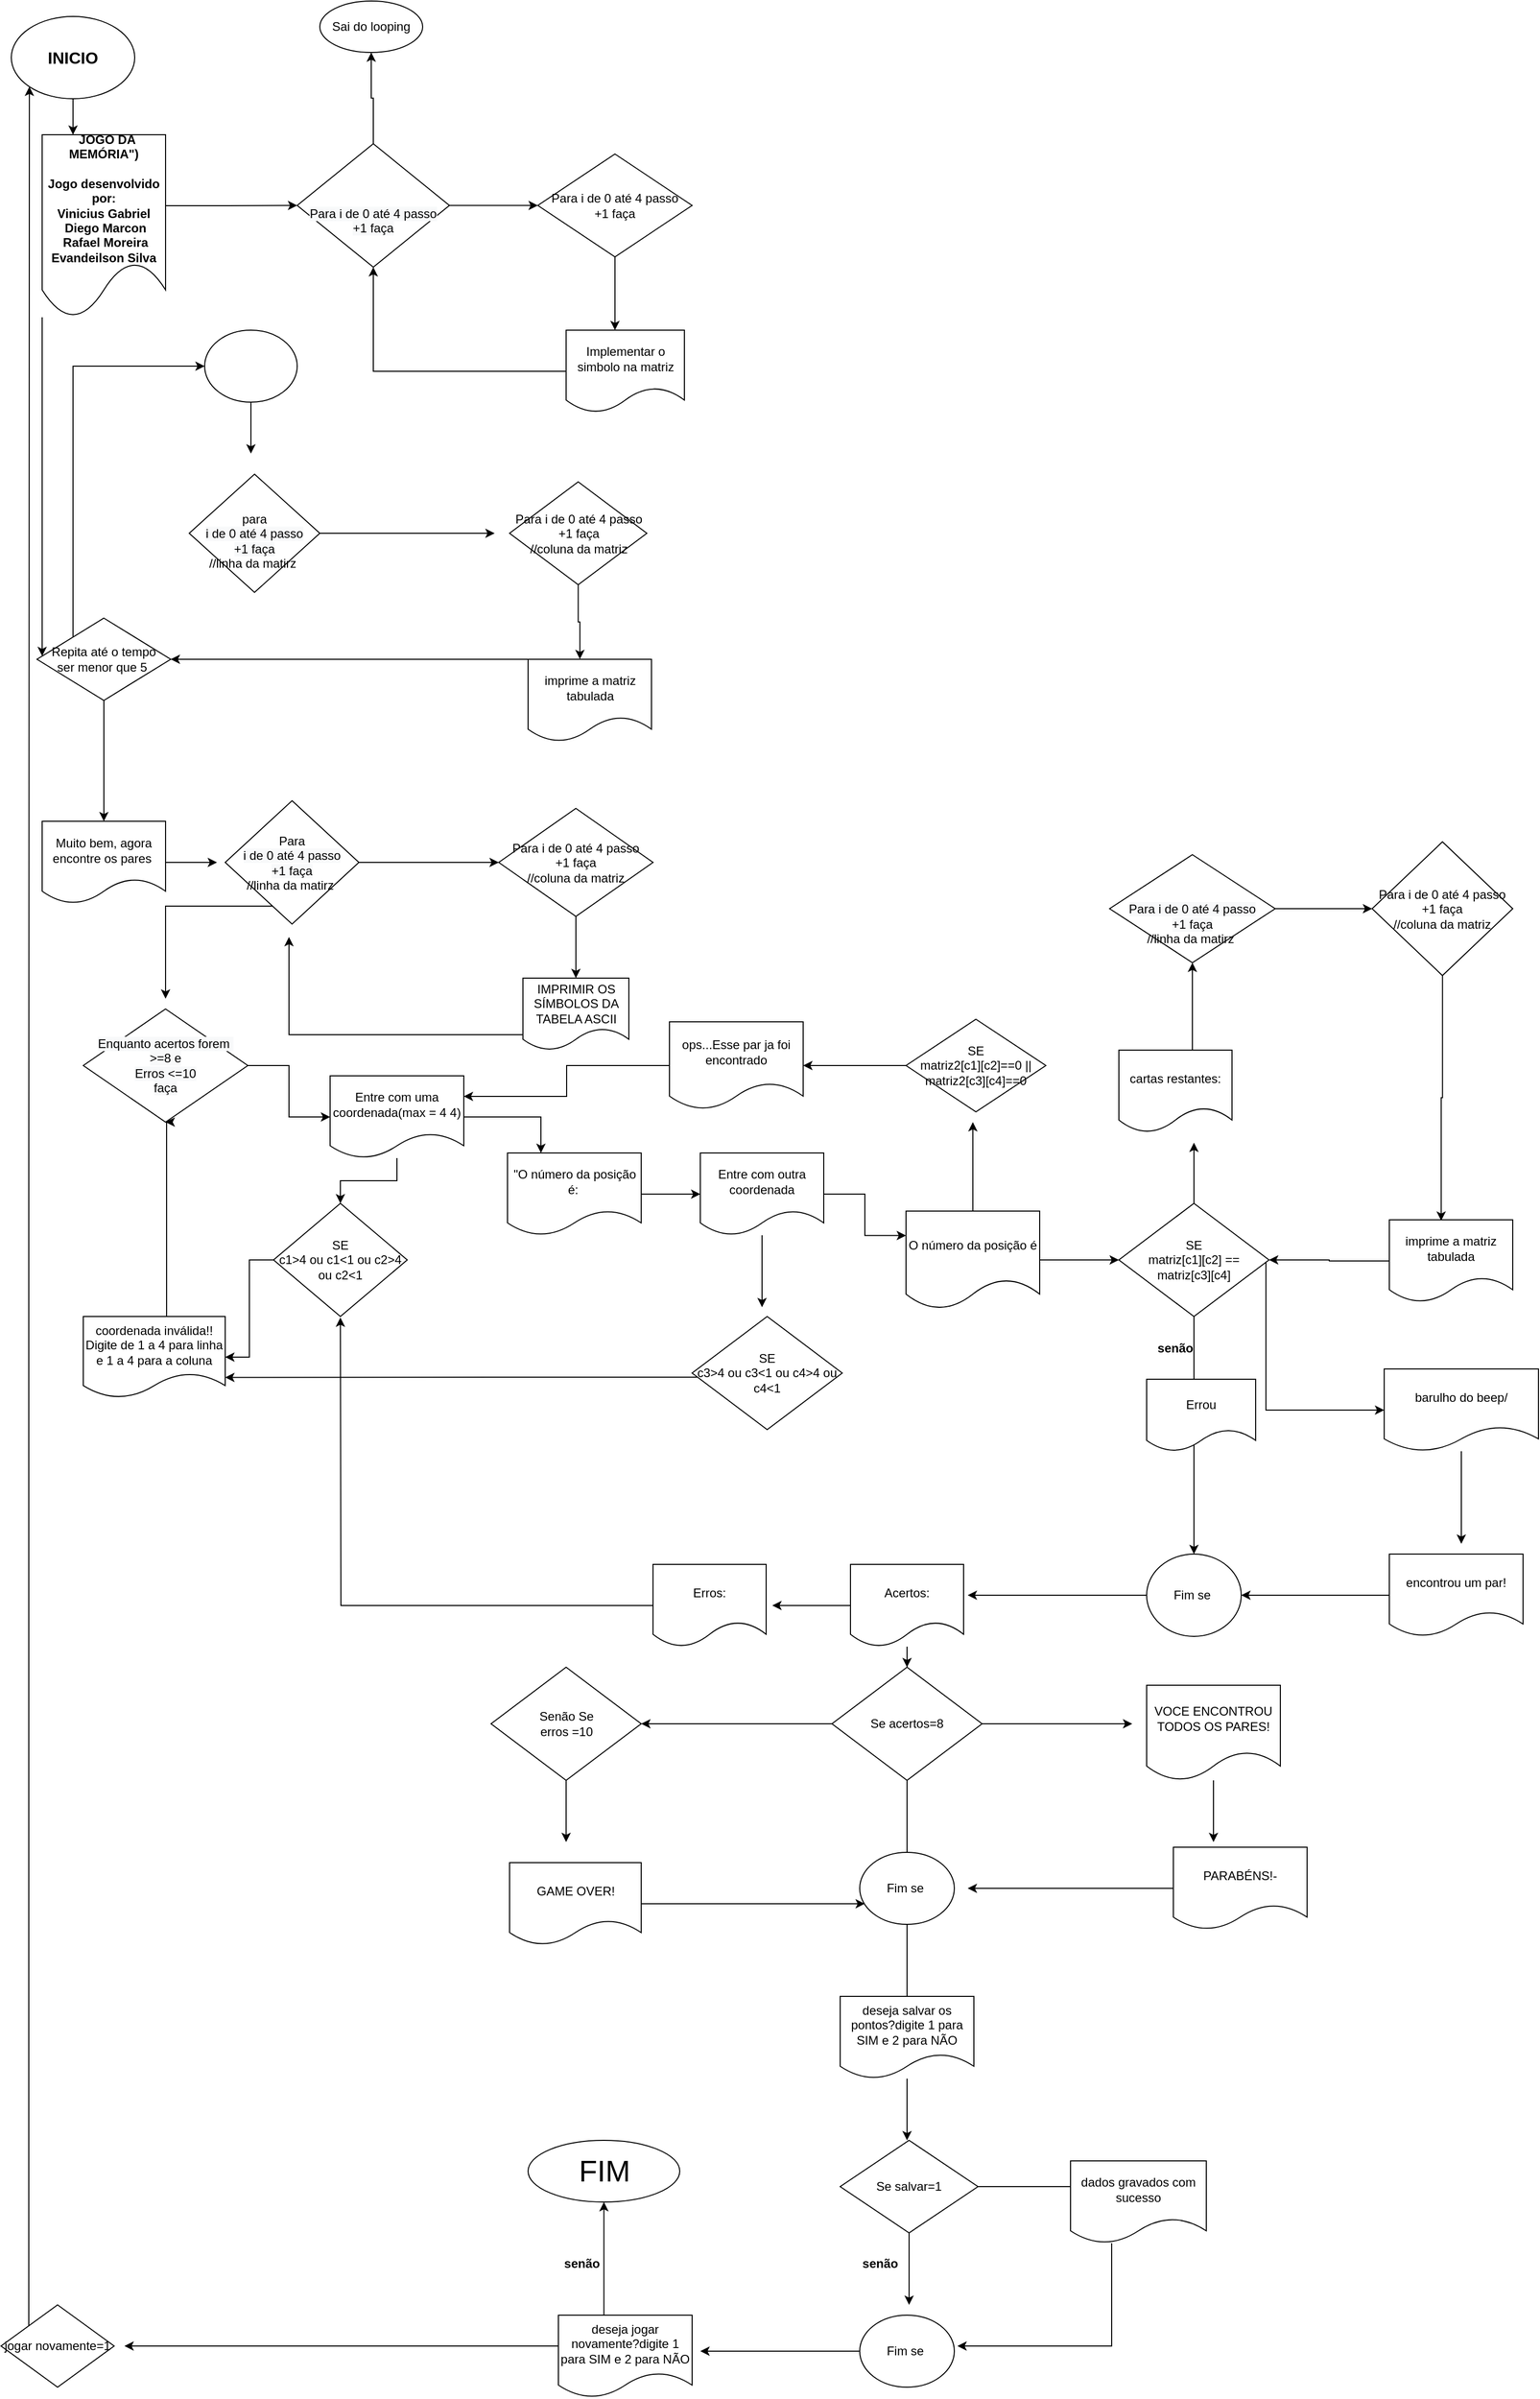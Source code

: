 <mxfile version="14.9.6" type="device"><diagram name="Page-1" id="efa7a0a1-bf9b-a30e-e6df-94a7791c09e9"><mxGraphModel dx="2480" dy="1286" grid="1" gridSize="10" guides="1" tooltips="1" connect="1" arrows="1" fold="1" page="1" pageScale="1" pageWidth="826" pageHeight="1169" background="none" math="0" shadow="0"><root><mxCell id="0"/><mxCell id="1" parent="0"/><mxCell id="nw4Tk_RdQk50ZUdeElGl-116" style="edgeStyle=orthogonalEdgeStyle;rounded=0;orthogonalLoop=1;jettySize=auto;html=1;" edge="1" parent="1" source="WfoW-Y48aeSJEsr9PDKN-115" target="WfoW-Y48aeSJEsr9PDKN-162"><mxGeometry relative="1" as="geometry"><Array as="points"><mxPoint x="40" y="450"/><mxPoint x="40" y="450"/></Array></mxGeometry></mxCell><mxCell id="nw4Tk_RdQk50ZUdeElGl-119" style="edgeStyle=orthogonalEdgeStyle;rounded=0;orthogonalLoop=1;jettySize=auto;html=1;entryX=0;entryY=0.5;entryDx=0;entryDy=0;" edge="1" parent="1" source="WfoW-Y48aeSJEsr9PDKN-115" target="WfoW-Y48aeSJEsr9PDKN-117"><mxGeometry relative="1" as="geometry"><mxPoint x="210" y="160" as="targetPoint"/><Array as="points"><mxPoint x="220" y="199"/><mxPoint x="220" y="199"/></Array></mxGeometry></mxCell><mxCell id="WfoW-Y48aeSJEsr9PDKN-115" value="&lt;b&gt;&amp;nbsp; JOGO DA MEMÓRIA&quot;)&lt;br&gt;&lt;br&gt;Jogo desenvolvido por:&lt;br&gt;Vinicius Gabriel&lt;br&gt;&amp;nbsp;Diego Marcon&lt;br&gt;&amp;nbsp;Rafael Moreira&lt;br&gt;Evandeilson Silva&lt;/b&gt;" style="shape=document;whiteSpace=wrap;html=1;boundedLbl=1;" parent="1" vertex="1"><mxGeometry x="40" y="130" width="120" height="177.5" as="geometry"/></mxCell><mxCell id="WfoW-Y48aeSJEsr9PDKN-152" style="edgeStyle=orthogonalEdgeStyle;rounded=0;orthogonalLoop=1;jettySize=auto;html=1;entryX=0;entryY=0.5;entryDx=0;entryDy=0;" parent="1" source="WfoW-Y48aeSJEsr9PDKN-117" target="WfoW-Y48aeSJEsr9PDKN-118" edge="1"><mxGeometry relative="1" as="geometry"/></mxCell><mxCell id="nw4Tk_RdQk50ZUdeElGl-109" style="edgeStyle=orthogonalEdgeStyle;rounded=0;orthogonalLoop=1;jettySize=auto;html=1;entryX=0.5;entryY=1;entryDx=0;entryDy=0;" edge="1" parent="1" source="WfoW-Y48aeSJEsr9PDKN-117" target="nw4Tk_RdQk50ZUdeElGl-108"><mxGeometry relative="1" as="geometry"/></mxCell><mxCell id="WfoW-Y48aeSJEsr9PDKN-117" value="&lt;br&gt;&lt;br&gt;&lt;span style=&quot;color: rgb(0 , 0 , 0) ; font-family: &amp;#34;helvetica&amp;#34; ; font-size: 12px ; font-style: normal ; font-weight: 400 ; letter-spacing: normal ; text-align: center ; text-indent: 0px ; text-transform: none ; word-spacing: 0px ; background-color: rgb(248 , 249 , 250) ; display: inline ; float: none&quot;&gt;Para i de 0 até 4 passo&lt;/span&gt;&lt;br style=&quot;color: rgb(0 , 0 , 0) ; font-family: &amp;#34;helvetica&amp;#34; ; font-size: 12px ; font-style: normal ; font-weight: 400 ; letter-spacing: normal ; text-align: center ; text-indent: 0px ; text-transform: none ; word-spacing: 0px ; background-color: rgb(248 , 249 , 250)&quot;&gt;&lt;span style=&quot;color: rgb(0 , 0 , 0) ; font-family: &amp;#34;helvetica&amp;#34; ; font-size: 12px ; font-style: normal ; font-weight: 400 ; letter-spacing: normal ; text-align: center ; text-indent: 0px ; text-transform: none ; word-spacing: 0px ; background-color: rgb(248 , 249 , 250) ; display: inline ; float: none&quot;&gt;+1 faça&lt;/span&gt;" style="rhombus;whiteSpace=wrap;html=1;" parent="1" vertex="1"><mxGeometry x="288" y="138.75" width="148" height="120" as="geometry"/></mxCell><mxCell id="nw4Tk_RdQk50ZUdeElGl-364" style="edgeStyle=orthogonalEdgeStyle;rounded=0;orthogonalLoop=1;jettySize=auto;html=1;" edge="1" parent="1" source="WfoW-Y48aeSJEsr9PDKN-118" target="WfoW-Y48aeSJEsr9PDKN-119"><mxGeometry relative="1" as="geometry"><Array as="points"><mxPoint x="597" y="280"/><mxPoint x="597" y="280"/></Array></mxGeometry></mxCell><mxCell id="WfoW-Y48aeSJEsr9PDKN-118" value="Para i de 0 até 4 passo&lt;br&gt;+1 faça &lt;br&gt;" style="rhombus;whiteSpace=wrap;html=1;" parent="1" vertex="1"><mxGeometry x="522" y="148.75" width="150" height="100" as="geometry"/></mxCell><mxCell id="nw4Tk_RdQk50ZUdeElGl-93" style="edgeStyle=orthogonalEdgeStyle;rounded=0;orthogonalLoop=1;jettySize=auto;html=1;entryX=0.5;entryY=1;entryDx=0;entryDy=0;" edge="1" parent="1" source="WfoW-Y48aeSJEsr9PDKN-119" target="WfoW-Y48aeSJEsr9PDKN-117"><mxGeometry relative="1" as="geometry"><mxPoint x="320" y="320" as="targetPoint"/></mxGeometry></mxCell><mxCell id="WfoW-Y48aeSJEsr9PDKN-119" value="Implementar o simbolo na matriz" style="shape=document;whiteSpace=wrap;html=1;boundedLbl=1;" parent="1" vertex="1"><mxGeometry x="549.5" y="320" width="115" height="80" as="geometry"/></mxCell><mxCell id="nw4Tk_RdQk50ZUdeElGl-368" style="edgeStyle=orthogonalEdgeStyle;rounded=0;orthogonalLoop=1;jettySize=auto;html=1;" edge="1" parent="1" source="WfoW-Y48aeSJEsr9PDKN-153"><mxGeometry relative="1" as="geometry"><mxPoint x="480" y="517.5" as="targetPoint"/></mxGeometry></mxCell><mxCell id="WfoW-Y48aeSJEsr9PDKN-153" value="&lt;br&gt;para&lt;br&gt;&lt;span style=&quot;color: rgb(0 , 0 , 0) ; font-family: &amp;#34;helvetica&amp;#34; ; font-size: 12px ; font-style: normal ; font-weight: 400 ; letter-spacing: normal ; text-align: center ; text-indent: 0px ; text-transform: none ; word-spacing: 0px ; background-color: rgb(248 , 249 , 250) ; display: inline ; float: none&quot;&gt;i de 0 até 4 passo&lt;/span&gt;&lt;br style=&quot;color: rgb(0 , 0 , 0) ; font-family: &amp;#34;helvetica&amp;#34; ; font-size: 12px ; font-style: normal ; font-weight: 400 ; letter-spacing: normal ; text-align: center ; text-indent: 0px ; text-transform: none ; word-spacing: 0px ; background-color: rgb(248 , 249 , 250)&quot;&gt;&lt;span style=&quot;color: rgb(0 , 0 , 0) ; font-family: &amp;#34;helvetica&amp;#34; ; font-size: 12px ; font-style: normal ; font-weight: 400 ; letter-spacing: normal ; text-align: center ; text-indent: 0px ; text-transform: none ; word-spacing: 0px ; background-color: rgb(248 , 249 , 250) ; display: inline ; float: none&quot;&gt;+1 faça&lt;br&gt;&lt;/span&gt;//linha da matirz&amp;nbsp;" style="rhombus;whiteSpace=wrap;html=1;" parent="1" vertex="1"><mxGeometry x="183" y="460" width="127" height="115" as="geometry"/></mxCell><mxCell id="nw4Tk_RdQk50ZUdeElGl-367" style="edgeStyle=orthogonalEdgeStyle;rounded=0;orthogonalLoop=1;jettySize=auto;html=1;entryX=0.42;entryY=-0.002;entryDx=0;entryDy=0;entryPerimeter=0;" edge="1" parent="1" source="WfoW-Y48aeSJEsr9PDKN-155" target="WfoW-Y48aeSJEsr9PDKN-156"><mxGeometry relative="1" as="geometry"/></mxCell><mxCell id="WfoW-Y48aeSJEsr9PDKN-155" value="Para i de 0 até 4 passo&lt;br&gt;+1 faça &lt;br&gt;//coluna da matriz" style="rhombus;whiteSpace=wrap;html=1;" parent="1" vertex="1"><mxGeometry x="494.5" y="467.5" width="133.5" height="100" as="geometry"/></mxCell><mxCell id="nw4Tk_RdQk50ZUdeElGl-135" style="edgeStyle=orthogonalEdgeStyle;rounded=0;orthogonalLoop=1;jettySize=auto;html=1;entryX=1;entryY=0.5;entryDx=0;entryDy=0;" edge="1" parent="1" source="WfoW-Y48aeSJEsr9PDKN-156" target="WfoW-Y48aeSJEsr9PDKN-162"><mxGeometry relative="1" as="geometry"><Array as="points"><mxPoint x="370" y="640"/><mxPoint x="370" y="640"/></Array></mxGeometry></mxCell><mxCell id="WfoW-Y48aeSJEsr9PDKN-156" value="imprime a matriz tabulada" style="shape=document;whiteSpace=wrap;html=1;boundedLbl=1;" parent="1" vertex="1"><mxGeometry x="512.5" y="640" width="120" height="80" as="geometry"/></mxCell><mxCell id="nw4Tk_RdQk50ZUdeElGl-370" style="edgeStyle=orthogonalEdgeStyle;rounded=0;orthogonalLoop=1;jettySize=auto;html=1;entryX=0.25;entryY=0;entryDx=0;entryDy=0;" edge="1" parent="1" source="WfoW-Y48aeSJEsr9PDKN-158" target="WfoW-Y48aeSJEsr9PDKN-115"><mxGeometry relative="1" as="geometry"/></mxCell><mxCell id="WfoW-Y48aeSJEsr9PDKN-158" value="&lt;font style=&quot;font-size: 16px&quot;&gt;&lt;b&gt;INICIO&lt;/b&gt;&lt;/font&gt;" style="ellipse;whiteSpace=wrap;html=1;" parent="1" vertex="1"><mxGeometry x="10" y="15" width="120" height="80" as="geometry"/></mxCell><mxCell id="nw4Tk_RdQk50ZUdeElGl-123" style="edgeStyle=orthogonalEdgeStyle;rounded=0;orthogonalLoop=1;jettySize=auto;html=1;entryX=0;entryY=0.5;entryDx=0;entryDy=0;" edge="1" parent="1" source="WfoW-Y48aeSJEsr9PDKN-162" target="WfoW-Y48aeSJEsr9PDKN-170"><mxGeometry relative="1" as="geometry"><mxPoint x="80" y="317.647" as="targetPoint"/><Array as="points"><mxPoint x="70" y="355"/></Array></mxGeometry></mxCell><mxCell id="nw4Tk_RdQk50ZUdeElGl-339" style="edgeStyle=orthogonalEdgeStyle;rounded=0;orthogonalLoop=1;jettySize=auto;html=1;entryX=0.5;entryY=0;entryDx=0;entryDy=0;" edge="1" parent="1" source="WfoW-Y48aeSJEsr9PDKN-162" target="WfoW-Y48aeSJEsr9PDKN-173"><mxGeometry relative="1" as="geometry"/></mxCell><mxCell id="WfoW-Y48aeSJEsr9PDKN-162" value="Repita até o tempo&lt;br&gt;ser menor que 5&amp;nbsp;" style="rhombus;whiteSpace=wrap;html=1;" parent="1" vertex="1"><mxGeometry x="35" y="600" width="130" height="80" as="geometry"/></mxCell><mxCell id="nw4Tk_RdQk50ZUdeElGl-369" style="edgeStyle=orthogonalEdgeStyle;rounded=0;orthogonalLoop=1;jettySize=auto;html=1;" edge="1" parent="1" source="WfoW-Y48aeSJEsr9PDKN-170"><mxGeometry relative="1" as="geometry"><mxPoint x="243" y="440" as="targetPoint"/><Array as="points"><mxPoint x="243" y="410"/><mxPoint x="243" y="410"/></Array></mxGeometry></mxCell><mxCell id="WfoW-Y48aeSJEsr9PDKN-170" value="" style="ellipse;whiteSpace=wrap;html=1;" parent="1" vertex="1"><mxGeometry x="198" y="320" width="90" height="70" as="geometry"/></mxCell><mxCell id="nw4Tk_RdQk50ZUdeElGl-340" style="edgeStyle=orthogonalEdgeStyle;rounded=0;orthogonalLoop=1;jettySize=auto;html=1;" edge="1" parent="1" source="WfoW-Y48aeSJEsr9PDKN-173"><mxGeometry relative="1" as="geometry"><mxPoint x="210" y="837.5" as="targetPoint"/></mxGeometry></mxCell><mxCell id="WfoW-Y48aeSJEsr9PDKN-173" value="Muito bem, agora encontre os pares&amp;nbsp;" style="shape=document;whiteSpace=wrap;html=1;boundedLbl=1;" parent="1" vertex="1"><mxGeometry x="40" y="797.5" width="120" height="80" as="geometry"/></mxCell><mxCell id="nw4Tk_RdQk50ZUdeElGl-130" style="edgeStyle=orthogonalEdgeStyle;rounded=0;orthogonalLoop=1;jettySize=auto;html=1;entryX=0;entryY=0.5;entryDx=0;entryDy=0;" edge="1" parent="1" source="nw4Tk_RdQk50ZUdeElGl-99" target="nw4Tk_RdQk50ZUdeElGl-100"><mxGeometry relative="1" as="geometry"><mxPoint x="380" y="847.5" as="targetPoint"/><Array as="points"><mxPoint x="480" y="838"/></Array></mxGeometry></mxCell><mxCell id="nw4Tk_RdQk50ZUdeElGl-168" style="edgeStyle=orthogonalEdgeStyle;rounded=0;orthogonalLoop=1;jettySize=auto;html=1;" edge="1" parent="1" source="nw4Tk_RdQk50ZUdeElGl-99"><mxGeometry relative="1" as="geometry"><mxPoint x="160" y="970" as="targetPoint"/><Array as="points"><mxPoint x="160" y="880"/></Array></mxGeometry></mxCell><mxCell id="nw4Tk_RdQk50ZUdeElGl-99" value="Para&lt;br&gt;&lt;span style=&quot;color: rgb(0 , 0 , 0) ; font-family: &amp;#34;helvetica&amp;#34; ; font-size: 12px ; font-style: normal ; font-weight: 400 ; letter-spacing: normal ; text-align: center ; text-indent: 0px ; text-transform: none ; word-spacing: 0px ; background-color: rgb(248 , 249 , 250) ; display: inline ; float: none&quot;&gt;i de 0 até 4 passo&lt;/span&gt;&lt;br style=&quot;color: rgb(0 , 0 , 0) ; font-family: &amp;#34;helvetica&amp;#34; ; font-size: 12px ; font-style: normal ; font-weight: 400 ; letter-spacing: normal ; text-align: center ; text-indent: 0px ; text-transform: none ; word-spacing: 0px ; background-color: rgb(248 , 249 , 250)&quot;&gt;&lt;span style=&quot;color: rgb(0 , 0 , 0) ; font-family: &amp;#34;helvetica&amp;#34; ; font-size: 12px ; font-style: normal ; font-weight: 400 ; letter-spacing: normal ; text-align: center ; text-indent: 0px ; text-transform: none ; word-spacing: 0px ; background-color: rgb(248 , 249 , 250) ; display: inline ; float: none&quot;&gt;+1 faça&lt;br&gt;&lt;/span&gt;//linha da matirz&amp;nbsp;" style="rhombus;whiteSpace=wrap;html=1;" vertex="1" parent="1"><mxGeometry x="218" y="777.5" width="130" height="120" as="geometry"/></mxCell><mxCell id="nw4Tk_RdQk50ZUdeElGl-167" style="edgeStyle=orthogonalEdgeStyle;rounded=0;orthogonalLoop=1;jettySize=auto;html=1;entryX=0.5;entryY=0;entryDx=0;entryDy=0;" edge="1" parent="1" source="nw4Tk_RdQk50ZUdeElGl-100" target="nw4Tk_RdQk50ZUdeElGl-103"><mxGeometry relative="1" as="geometry"/></mxCell><mxCell id="nw4Tk_RdQk50ZUdeElGl-100" value="Para i de 0 até 4 passo&lt;br&gt;+1 faça &lt;br&gt;//coluna da matriz" style="rhombus;whiteSpace=wrap;html=1;" vertex="1" parent="1"><mxGeometry x="484" y="785" width="150" height="105" as="geometry"/></mxCell><mxCell id="nw4Tk_RdQk50ZUdeElGl-138" style="edgeStyle=orthogonalEdgeStyle;rounded=0;orthogonalLoop=1;jettySize=auto;html=1;" edge="1" parent="1" source="nw4Tk_RdQk50ZUdeElGl-103"><mxGeometry relative="1" as="geometry"><mxPoint x="280" y="910" as="targetPoint"/><Array as="points"><mxPoint x="280" y="1005"/></Array></mxGeometry></mxCell><mxCell id="nw4Tk_RdQk50ZUdeElGl-103" value="IMPRIMIR OS SÍMBOLOS DA TABELA ASCII" style="shape=document;whiteSpace=wrap;html=1;boundedLbl=1;" vertex="1" parent="1"><mxGeometry x="507.5" y="950" width="103" height="70" as="geometry"/></mxCell><mxCell id="nw4Tk_RdQk50ZUdeElGl-108" value="Sai do looping" style="ellipse;whiteSpace=wrap;html=1;" vertex="1" parent="1"><mxGeometry x="310" width="100" height="50" as="geometry"/></mxCell><mxCell id="nw4Tk_RdQk50ZUdeElGl-173" style="edgeStyle=orthogonalEdgeStyle;rounded=0;orthogonalLoop=1;jettySize=auto;html=1;" edge="1" parent="1" source="nw4Tk_RdQk50ZUdeElGl-141" target="nw4Tk_RdQk50ZUdeElGl-144"><mxGeometry relative="1" as="geometry"><mxPoint x="380" y="1030.0" as="targetPoint"/></mxGeometry></mxCell><mxCell id="nw4Tk_RdQk50ZUdeElGl-141" value="&lt;span style=&quot;color: rgb(0 , 0 , 0) ; font-family: &amp;#34;helvetica&amp;#34; ; font-size: 12px ; font-style: normal ; font-weight: 400 ; letter-spacing: normal ; text-align: center ; text-indent: 0px ; text-transform: none ; word-spacing: 0px ; background-color: rgb(248 , 249 , 250) ; display: inline ; float: none&quot;&gt;Enquanto acertos forem&amp;nbsp;&lt;br&gt;&amp;gt;=8 e&lt;br&gt;Erros &amp;lt;=10&lt;br&gt;faça&lt;br&gt;&lt;/span&gt;" style="rhombus;whiteSpace=wrap;html=1;" vertex="1" parent="1"><mxGeometry x="80" y="980" width="160" height="110" as="geometry"/></mxCell><mxCell id="nw4Tk_RdQk50ZUdeElGl-151" style="edgeStyle=orthogonalEdgeStyle;rounded=0;orthogonalLoop=1;jettySize=auto;html=1;entryX=0.5;entryY=0;entryDx=0;entryDy=0;" edge="1" parent="1" source="nw4Tk_RdQk50ZUdeElGl-144" target="nw4Tk_RdQk50ZUdeElGl-148"><mxGeometry relative="1" as="geometry"/></mxCell><mxCell id="nw4Tk_RdQk50ZUdeElGl-358" style="edgeStyle=orthogonalEdgeStyle;rounded=0;orthogonalLoop=1;jettySize=auto;html=1;entryX=0.25;entryY=0;entryDx=0;entryDy=0;" edge="1" parent="1" source="nw4Tk_RdQk50ZUdeElGl-144" target="nw4Tk_RdQk50ZUdeElGl-170"><mxGeometry relative="1" as="geometry"/></mxCell><mxCell id="nw4Tk_RdQk50ZUdeElGl-144" value="Entre com uma coordenada(max = 4 4)" style="shape=document;whiteSpace=wrap;html=1;boundedLbl=1;" vertex="1" parent="1"><mxGeometry x="320" y="1045" width="130" height="80" as="geometry"/></mxCell><mxCell id="nw4Tk_RdQk50ZUdeElGl-152" style="edgeStyle=orthogonalEdgeStyle;rounded=0;orthogonalLoop=1;jettySize=auto;html=1;" edge="1" parent="1" source="nw4Tk_RdQk50ZUdeElGl-148" target="nw4Tk_RdQk50ZUdeElGl-153"><mxGeometry relative="1" as="geometry"><mxPoint x="190" y="1224" as="targetPoint"/></mxGeometry></mxCell><mxCell id="nw4Tk_RdQk50ZUdeElGl-148" value="SE&lt;br&gt;c1&amp;gt;4 ou c1&amp;lt;1 ou c2&amp;gt;4 ou c2&amp;lt;1" style="rhombus;whiteSpace=wrap;html=1;" vertex="1" parent="1"><mxGeometry x="265" y="1169" width="130" height="110" as="geometry"/></mxCell><mxCell id="nw4Tk_RdQk50ZUdeElGl-163" style="edgeStyle=orthogonalEdgeStyle;rounded=0;orthogonalLoop=1;jettySize=auto;html=1;entryX=0.5;entryY=1;entryDx=0;entryDy=0;" edge="1" parent="1" source="nw4Tk_RdQk50ZUdeElGl-153" target="nw4Tk_RdQk50ZUdeElGl-141"><mxGeometry relative="1" as="geometry"><Array as="points"><mxPoint x="161" y="1240"/><mxPoint x="161" y="1240"/></Array></mxGeometry></mxCell><mxCell id="nw4Tk_RdQk50ZUdeElGl-153" value="coordenada inválida!! Digite de 1 a 4 para linha e 1 a 4 para a coluna" style="shape=document;whiteSpace=wrap;html=1;boundedLbl=1;" vertex="1" parent="1"><mxGeometry x="80" y="1279" width="138" height="79" as="geometry"/></mxCell><mxCell id="nw4Tk_RdQk50ZUdeElGl-175" style="edgeStyle=orthogonalEdgeStyle;rounded=0;orthogonalLoop=1;jettySize=auto;html=1;entryX=0;entryY=0.5;entryDx=0;entryDy=0;" edge="1" parent="1" source="nw4Tk_RdQk50ZUdeElGl-170" target="nw4Tk_RdQk50ZUdeElGl-171"><mxGeometry relative="1" as="geometry"/></mxCell><mxCell id="nw4Tk_RdQk50ZUdeElGl-170" value="&quot;O número da posição é:&amp;nbsp;" style="shape=document;whiteSpace=wrap;html=1;boundedLbl=1;" vertex="1" parent="1"><mxGeometry x="492.5" y="1120" width="130" height="80" as="geometry"/></mxCell><mxCell id="nw4Tk_RdQk50ZUdeElGl-189" style="edgeStyle=orthogonalEdgeStyle;rounded=0;orthogonalLoop=1;jettySize=auto;html=1;entryX=0;entryY=0.25;entryDx=0;entryDy=0;" edge="1" parent="1" source="nw4Tk_RdQk50ZUdeElGl-171" target="nw4Tk_RdQk50ZUdeElGl-180"><mxGeometry relative="1" as="geometry"/></mxCell><mxCell id="nw4Tk_RdQk50ZUdeElGl-341" style="edgeStyle=orthogonalEdgeStyle;rounded=0;orthogonalLoop=1;jettySize=auto;html=1;" edge="1" parent="1" source="nw4Tk_RdQk50ZUdeElGl-171"><mxGeometry relative="1" as="geometry"><mxPoint x="740.0" y="1270" as="targetPoint"/></mxGeometry></mxCell><mxCell id="nw4Tk_RdQk50ZUdeElGl-171" value="Entre com outra coordenada" style="shape=document;whiteSpace=wrap;html=1;boundedLbl=1;" vertex="1" parent="1"><mxGeometry x="680" y="1120" width="120" height="80" as="geometry"/></mxCell><mxCell id="nw4Tk_RdQk50ZUdeElGl-178" style="edgeStyle=orthogonalEdgeStyle;rounded=0;orthogonalLoop=1;jettySize=auto;html=1;entryX=1;entryY=0.75;entryDx=0;entryDy=0;" edge="1" parent="1" source="nw4Tk_RdQk50ZUdeElGl-176" target="nw4Tk_RdQk50ZUdeElGl-153"><mxGeometry relative="1" as="geometry"><Array as="points"><mxPoint x="480" y="1338"/><mxPoint x="480" y="1338"/></Array></mxGeometry></mxCell><mxCell id="nw4Tk_RdQk50ZUdeElGl-176" value="SE&lt;br&gt;c3&amp;gt;4 ou c3&amp;lt;1 ou c4&amp;gt;4 ou c4&amp;lt;1" style="rhombus;whiteSpace=wrap;html=1;" vertex="1" parent="1"><mxGeometry x="672" y="1279" width="146" height="110" as="geometry"/></mxCell><mxCell id="nw4Tk_RdQk50ZUdeElGl-239" style="edgeStyle=orthogonalEdgeStyle;rounded=0;orthogonalLoop=1;jettySize=auto;html=1;" edge="1" parent="1" source="nw4Tk_RdQk50ZUdeElGl-180"><mxGeometry relative="1" as="geometry"><mxPoint x="945" y="1090" as="targetPoint"/></mxGeometry></mxCell><mxCell id="nw4Tk_RdQk50ZUdeElGl-245" style="edgeStyle=orthogonalEdgeStyle;rounded=0;orthogonalLoop=1;jettySize=auto;html=1;" edge="1" parent="1" source="nw4Tk_RdQk50ZUdeElGl-180" target="nw4Tk_RdQk50ZUdeElGl-184"><mxGeometry relative="1" as="geometry"/></mxCell><mxCell id="nw4Tk_RdQk50ZUdeElGl-180" value="O número da posição é" style="shape=document;whiteSpace=wrap;html=1;boundedLbl=1;" vertex="1" parent="1"><mxGeometry x="880" y="1176.5" width="130" height="95" as="geometry"/></mxCell><mxCell id="nw4Tk_RdQk50ZUdeElGl-278" value="" style="edgeStyle=orthogonalEdgeStyle;rounded=0;orthogonalLoop=1;jettySize=auto;html=1;" edge="1" parent="1" source="nw4Tk_RdQk50ZUdeElGl-184" target="nw4Tk_RdQk50ZUdeElGl-224"><mxGeometry relative="1" as="geometry"/></mxCell><mxCell id="nw4Tk_RdQk50ZUdeElGl-279" style="edgeStyle=orthogonalEdgeStyle;rounded=0;orthogonalLoop=1;jettySize=auto;html=1;" edge="1" parent="1" source="nw4Tk_RdQk50ZUdeElGl-184" target="nw4Tk_RdQk50ZUdeElGl-203"><mxGeometry relative="1" as="geometry"><Array as="points"><mxPoint x="1230" y="1370"/></Array></mxGeometry></mxCell><mxCell id="nw4Tk_RdQk50ZUdeElGl-357" style="edgeStyle=orthogonalEdgeStyle;rounded=0;orthogonalLoop=1;jettySize=auto;html=1;" edge="1" parent="1" source="nw4Tk_RdQk50ZUdeElGl-184"><mxGeometry relative="1" as="geometry"><mxPoint x="1160" y="1110" as="targetPoint"/></mxGeometry></mxCell><mxCell id="nw4Tk_RdQk50ZUdeElGl-184" value="SE&lt;br&gt;matriz[c1][c2] == matriz[c3][c4]" style="rhombus;whiteSpace=wrap;html=1;" vertex="1" parent="1"><mxGeometry x="1087" y="1169" width="146" height="110" as="geometry"/></mxCell><mxCell id="nw4Tk_RdQk50ZUdeElGl-188" style="edgeStyle=orthogonalEdgeStyle;rounded=0;orthogonalLoop=1;jettySize=auto;html=1;entryX=1;entryY=0.25;entryDx=0;entryDy=0;startArrow=none;" edge="1" parent="1" source="nw4Tk_RdQk50ZUdeElGl-186" target="nw4Tk_RdQk50ZUdeElGl-144"><mxGeometry relative="1" as="geometry"><mxPoint x="380" y="1030" as="targetPoint"/></mxGeometry></mxCell><mxCell id="nw4Tk_RdQk50ZUdeElGl-353" style="edgeStyle=orthogonalEdgeStyle;rounded=0;orthogonalLoop=1;jettySize=auto;html=1;entryX=1;entryY=0.5;entryDx=0;entryDy=0;" edge="1" parent="1" source="nw4Tk_RdQk50ZUdeElGl-185" target="nw4Tk_RdQk50ZUdeElGl-186"><mxGeometry relative="1" as="geometry"/></mxCell><mxCell id="nw4Tk_RdQk50ZUdeElGl-185" value="SE&lt;br&gt;matriz2[c1][c2]==0 || matriz2[c3][c4]==0" style="rhombus;whiteSpace=wrap;html=1;" vertex="1" parent="1"><mxGeometry x="880" y="990" width="136" height="90" as="geometry"/></mxCell><mxCell id="nw4Tk_RdQk50ZUdeElGl-186" value="ops...Esse par ja foi encontrado" style="shape=document;whiteSpace=wrap;html=1;boundedLbl=1;" vertex="1" parent="1"><mxGeometry x="650" y="992.5" width="130" height="85" as="geometry"/></mxCell><mxCell id="nw4Tk_RdQk50ZUdeElGl-282" style="edgeStyle=orthogonalEdgeStyle;rounded=0;orthogonalLoop=1;jettySize=auto;html=1;entryX=1;entryY=0.5;entryDx=0;entryDy=0;" edge="1" parent="1" source="nw4Tk_RdQk50ZUdeElGl-208" target="nw4Tk_RdQk50ZUdeElGl-224"><mxGeometry relative="1" as="geometry"/></mxCell><mxCell id="nw4Tk_RdQk50ZUdeElGl-208" value="encontrou um par!" style="shape=document;whiteSpace=wrap;html=1;boundedLbl=1;" vertex="1" parent="1"><mxGeometry x="1350" y="1510" width="130" height="80" as="geometry"/></mxCell><mxCell id="nw4Tk_RdQk50ZUdeElGl-274" style="edgeStyle=orthogonalEdgeStyle;rounded=0;orthogonalLoop=1;jettySize=auto;html=1;" edge="1" parent="1" source="nw4Tk_RdQk50ZUdeElGl-214" target="nw4Tk_RdQk50ZUdeElGl-184"><mxGeometry relative="1" as="geometry"/></mxCell><mxCell id="nw4Tk_RdQk50ZUdeElGl-214" value="imprime a matriz tabulada" style="shape=document;whiteSpace=wrap;html=1;boundedLbl=1;" vertex="1" parent="1"><mxGeometry x="1350" y="1185" width="120" height="80" as="geometry"/></mxCell><mxCell id="nw4Tk_RdQk50ZUdeElGl-272" style="edgeStyle=orthogonalEdgeStyle;rounded=0;orthogonalLoop=1;jettySize=auto;html=1;entryX=0.5;entryY=1;entryDx=0;entryDy=0;" edge="1" parent="1" source="nw4Tk_RdQk50ZUdeElGl-197" target="nw4Tk_RdQk50ZUdeElGl-198"><mxGeometry relative="1" as="geometry"/></mxCell><mxCell id="nw4Tk_RdQk50ZUdeElGl-197" value="&lt;br&gt;&lt;br&gt;&lt;span style=&quot;color: rgb(0 , 0 , 0) ; font-family: &amp;#34;helvetica&amp;#34; ; font-size: 12px ; font-style: normal ; font-weight: 400 ; letter-spacing: normal ; text-align: center ; text-indent: 0px ; text-transform: none ; word-spacing: 0px ; background-color: rgb(248 , 249 , 250) ; display: inline ; float: none&quot;&gt;Para i de 0 até 4 passo&lt;/span&gt;&lt;br style=&quot;color: rgb(0 , 0 , 0) ; font-family: &amp;#34;helvetica&amp;#34; ; font-size: 12px ; font-style: normal ; font-weight: 400 ; letter-spacing: normal ; text-align: center ; text-indent: 0px ; text-transform: none ; word-spacing: 0px ; background-color: rgb(248 , 249 , 250)&quot;&gt;&lt;span style=&quot;color: rgb(0 , 0 , 0) ; font-family: &amp;#34;helvetica&amp;#34; ; font-size: 12px ; font-style: normal ; font-weight: 400 ; letter-spacing: normal ; text-align: center ; text-indent: 0px ; text-transform: none ; word-spacing: 0px ; background-color: rgb(248 , 249 , 250) ; display: inline ; float: none&quot;&gt;+1 faça&lt;br&gt;&lt;/span&gt;//linha da matirz&amp;nbsp;&lt;br&gt;" style="rhombus;whiteSpace=wrap;html=1;" vertex="1" parent="1"><mxGeometry x="1078" y="830" width="161" height="105" as="geometry"/></mxCell><mxCell id="nw4Tk_RdQk50ZUdeElGl-284" style="edgeStyle=orthogonalEdgeStyle;rounded=0;orthogonalLoop=1;jettySize=auto;html=1;" edge="1" parent="1" source="nw4Tk_RdQk50ZUdeElGl-203"><mxGeometry relative="1" as="geometry"><mxPoint x="1420" y="1500" as="targetPoint"/></mxGeometry></mxCell><mxCell id="nw4Tk_RdQk50ZUdeElGl-203" value="barulho do beep/" style="shape=document;whiteSpace=wrap;html=1;boundedLbl=1;" vertex="1" parent="1"><mxGeometry x="1345" y="1330" width="150" height="80" as="geometry"/></mxCell><mxCell id="nw4Tk_RdQk50ZUdeElGl-285" style="edgeStyle=orthogonalEdgeStyle;rounded=0;orthogonalLoop=1;jettySize=auto;html=1;" edge="1" parent="1" source="nw4Tk_RdQk50ZUdeElGl-224"><mxGeometry relative="1" as="geometry"><mxPoint x="940" y="1550" as="targetPoint"/></mxGeometry></mxCell><mxCell id="nw4Tk_RdQk50ZUdeElGl-224" value="Fim se&amp;nbsp;" style="ellipse;whiteSpace=wrap;html=1;" vertex="1" parent="1"><mxGeometry x="1114" y="1510" width="92" height="80" as="geometry"/></mxCell><mxCell id="nw4Tk_RdQk50ZUdeElGl-271" style="edgeStyle=orthogonalEdgeStyle;rounded=0;orthogonalLoop=1;jettySize=auto;html=1;entryX=0.5;entryY=1;entryDx=0;entryDy=0;" edge="1" parent="1" source="nw4Tk_RdQk50ZUdeElGl-195" target="nw4Tk_RdQk50ZUdeElGl-197"><mxGeometry relative="1" as="geometry"><Array as="points"><mxPoint x="1170" y="1020"/><mxPoint x="1170" y="1020"/></Array></mxGeometry></mxCell><mxCell id="nw4Tk_RdQk50ZUdeElGl-195" value="cartas restantes:" style="shape=document;whiteSpace=wrap;html=1;boundedLbl=1;" vertex="1" parent="1"><mxGeometry x="1087" y="1020" width="110" height="80" as="geometry"/></mxCell><mxCell id="nw4Tk_RdQk50ZUdeElGl-261" value="Errou" style="shape=document;whiteSpace=wrap;html=1;boundedLbl=1;" vertex="1" parent="1"><mxGeometry x="1114" y="1340" width="106" height="70" as="geometry"/></mxCell><mxCell id="nw4Tk_RdQk50ZUdeElGl-286" style="edgeStyle=orthogonalEdgeStyle;rounded=0;orthogonalLoop=1;jettySize=auto;html=1;" edge="1" parent="1" source="nw4Tk_RdQk50ZUdeElGl-263"><mxGeometry relative="1" as="geometry"><mxPoint x="750.0" y="1560" as="targetPoint"/></mxGeometry></mxCell><mxCell id="nw4Tk_RdQk50ZUdeElGl-289" style="edgeStyle=orthogonalEdgeStyle;rounded=0;orthogonalLoop=1;jettySize=auto;html=1;entryX=0.5;entryY=0;entryDx=0;entryDy=0;" edge="1" parent="1" source="nw4Tk_RdQk50ZUdeElGl-263" target="nw4Tk_RdQk50ZUdeElGl-288"><mxGeometry relative="1" as="geometry"/></mxCell><mxCell id="nw4Tk_RdQk50ZUdeElGl-263" value="Acertos:" style="shape=document;whiteSpace=wrap;html=1;boundedLbl=1;" vertex="1" parent="1"><mxGeometry x="826" y="1520" width="110" height="80" as="geometry"/></mxCell><mxCell id="nw4Tk_RdQk50ZUdeElGl-287" style="edgeStyle=orthogonalEdgeStyle;rounded=0;orthogonalLoop=1;jettySize=auto;html=1;" edge="1" parent="1" source="nw4Tk_RdQk50ZUdeElGl-264"><mxGeometry relative="1" as="geometry"><mxPoint x="330" y="1280" as="targetPoint"/></mxGeometry></mxCell><mxCell id="nw4Tk_RdQk50ZUdeElGl-264" value="Erros:" style="shape=document;whiteSpace=wrap;html=1;boundedLbl=1;" vertex="1" parent="1"><mxGeometry x="634" y="1520" width="110" height="80" as="geometry"/></mxCell><mxCell id="nw4Tk_RdQk50ZUdeElGl-273" style="edgeStyle=orthogonalEdgeStyle;rounded=0;orthogonalLoop=1;jettySize=auto;html=1;entryX=0.42;entryY=0.011;entryDx=0;entryDy=0;entryPerimeter=0;" edge="1" parent="1" source="nw4Tk_RdQk50ZUdeElGl-198" target="nw4Tk_RdQk50ZUdeElGl-214"><mxGeometry relative="1" as="geometry"/></mxCell><mxCell id="nw4Tk_RdQk50ZUdeElGl-198" value="Para i de 0 até 4 passo&lt;br&gt;+1 faça &lt;br&gt;//coluna da matriz" style="rhombus;whiteSpace=wrap;html=1;direction=south;" vertex="1" parent="1"><mxGeometry x="1333.25" y="817.5" width="136.75" height="130" as="geometry"/></mxCell><mxCell id="nw4Tk_RdQk50ZUdeElGl-307" style="edgeStyle=orthogonalEdgeStyle;rounded=0;orthogonalLoop=1;jettySize=auto;html=1;" edge="1" parent="1" source="nw4Tk_RdQk50ZUdeElGl-288"><mxGeometry relative="1" as="geometry"><mxPoint x="881" y="1840" as="targetPoint"/></mxGeometry></mxCell><mxCell id="nw4Tk_RdQk50ZUdeElGl-342" style="edgeStyle=orthogonalEdgeStyle;rounded=0;orthogonalLoop=1;jettySize=auto;html=1;" edge="1" parent="1" source="nw4Tk_RdQk50ZUdeElGl-288" target="nw4Tk_RdQk50ZUdeElGl-295"><mxGeometry relative="1" as="geometry"/></mxCell><mxCell id="nw4Tk_RdQk50ZUdeElGl-343" style="edgeStyle=orthogonalEdgeStyle;rounded=0;orthogonalLoop=1;jettySize=auto;html=1;" edge="1" parent="1" source="nw4Tk_RdQk50ZUdeElGl-288"><mxGeometry relative="1" as="geometry"><mxPoint x="1100" y="1675" as="targetPoint"/></mxGeometry></mxCell><mxCell id="nw4Tk_RdQk50ZUdeElGl-288" value="Se acertos=8" style="rhombus;whiteSpace=wrap;html=1;" vertex="1" parent="1"><mxGeometry x="808" y="1620" width="146" height="110" as="geometry"/></mxCell><mxCell id="nw4Tk_RdQk50ZUdeElGl-356" style="edgeStyle=orthogonalEdgeStyle;rounded=0;orthogonalLoop=1;jettySize=auto;html=1;" edge="1" parent="1" source="nw4Tk_RdQk50ZUdeElGl-290"><mxGeometry relative="1" as="geometry"><mxPoint x="1179" y="1790" as="targetPoint"/></mxGeometry></mxCell><mxCell id="nw4Tk_RdQk50ZUdeElGl-290" value="VOCE ENCONTROU TODOS OS PARES!" style="shape=document;whiteSpace=wrap;html=1;boundedLbl=1;" vertex="1" parent="1"><mxGeometry x="1114" y="1637.5" width="130" height="92.5" as="geometry"/></mxCell><mxCell id="nw4Tk_RdQk50ZUdeElGl-345" style="edgeStyle=orthogonalEdgeStyle;rounded=0;orthogonalLoop=1;jettySize=auto;html=1;" edge="1" parent="1" source="nw4Tk_RdQk50ZUdeElGl-291"><mxGeometry relative="1" as="geometry"><mxPoint x="940" y="1835" as="targetPoint"/></mxGeometry></mxCell><mxCell id="nw4Tk_RdQk50ZUdeElGl-291" value="PARABÉNS!-" style="shape=document;whiteSpace=wrap;html=1;boundedLbl=1;" vertex="1" parent="1"><mxGeometry x="1140" y="1795" width="130" height="80" as="geometry"/></mxCell><mxCell id="nw4Tk_RdQk50ZUdeElGl-355" style="edgeStyle=orthogonalEdgeStyle;rounded=0;orthogonalLoop=1;jettySize=auto;html=1;" edge="1" parent="1" source="nw4Tk_RdQk50ZUdeElGl-295"><mxGeometry relative="1" as="geometry"><mxPoint x="549.5" y="1790" as="targetPoint"/></mxGeometry></mxCell><mxCell id="nw4Tk_RdQk50ZUdeElGl-295" value="Senão Se&lt;br&gt;erros =10" style="rhombus;whiteSpace=wrap;html=1;" vertex="1" parent="1"><mxGeometry x="476.5" y="1620" width="146" height="110" as="geometry"/></mxCell><mxCell id="nw4Tk_RdQk50ZUdeElGl-346" style="edgeStyle=orthogonalEdgeStyle;rounded=0;orthogonalLoop=1;jettySize=auto;html=1;entryX=0.054;entryY=0.714;entryDx=0;entryDy=0;entryPerimeter=0;" edge="1" parent="1" source="nw4Tk_RdQk50ZUdeElGl-296" target="nw4Tk_RdQk50ZUdeElGl-299"><mxGeometry relative="1" as="geometry"/></mxCell><mxCell id="nw4Tk_RdQk50ZUdeElGl-296" value="GAME OVER!" style="shape=document;whiteSpace=wrap;html=1;boundedLbl=1;" vertex="1" parent="1"><mxGeometry x="494.5" y="1810" width="128" height="80" as="geometry"/></mxCell><mxCell id="nw4Tk_RdQk50ZUdeElGl-314" style="edgeStyle=orthogonalEdgeStyle;rounded=0;orthogonalLoop=1;jettySize=auto;html=1;startArrow=none;" edge="1" parent="1" source="nw4Tk_RdQk50ZUdeElGl-302"><mxGeometry relative="1" as="geometry"><mxPoint x="881" y="2080" as="targetPoint"/></mxGeometry></mxCell><mxCell id="nw4Tk_RdQk50ZUdeElGl-299" value="Fim se&amp;nbsp;" style="ellipse;whiteSpace=wrap;html=1;" vertex="1" parent="1"><mxGeometry x="835" y="1800" width="92" height="70" as="geometry"/></mxCell><mxCell id="nw4Tk_RdQk50ZUdeElGl-302" value="deseja salvar os pontos?digite 1 para SIM e 2 para NÃO" style="shape=document;whiteSpace=wrap;html=1;boundedLbl=1;" vertex="1" parent="1"><mxGeometry x="816" y="1940" width="130" height="80" as="geometry"/></mxCell><mxCell id="nw4Tk_RdQk50ZUdeElGl-315" value="" style="edgeStyle=orthogonalEdgeStyle;rounded=0;orthogonalLoop=1;jettySize=auto;html=1;endArrow=none;" edge="1" parent="1" source="nw4Tk_RdQk50ZUdeElGl-299" target="nw4Tk_RdQk50ZUdeElGl-302"><mxGeometry relative="1" as="geometry"><mxPoint x="881" y="2050" as="targetPoint"/><mxPoint x="881" y="1920" as="sourcePoint"/></mxGeometry></mxCell><mxCell id="nw4Tk_RdQk50ZUdeElGl-333" style="edgeStyle=orthogonalEdgeStyle;rounded=0;orthogonalLoop=1;jettySize=auto;html=1;" edge="1" parent="1" source="nw4Tk_RdQk50ZUdeElGl-317"><mxGeometry relative="1" as="geometry"><mxPoint x="1050" y="2125" as="targetPoint"/></mxGeometry></mxCell><mxCell id="nw4Tk_RdQk50ZUdeElGl-337" style="edgeStyle=orthogonalEdgeStyle;rounded=0;orthogonalLoop=1;jettySize=auto;html=1;" edge="1" parent="1" source="nw4Tk_RdQk50ZUdeElGl-317"><mxGeometry relative="1" as="geometry"><mxPoint x="883" y="2240" as="targetPoint"/></mxGeometry></mxCell><mxCell id="nw4Tk_RdQk50ZUdeElGl-317" value="Se salvar=1" style="rhombus;whiteSpace=wrap;html=1;" vertex="1" parent="1"><mxGeometry x="816" y="2080" width="134" height="90" as="geometry"/></mxCell><mxCell id="nw4Tk_RdQk50ZUdeElGl-331" style="edgeStyle=orthogonalEdgeStyle;rounded=0;orthogonalLoop=1;jettySize=auto;html=1;" edge="1" parent="1" source="nw4Tk_RdQk50ZUdeElGl-319"><mxGeometry relative="1" as="geometry"><mxPoint x="930" y="2280" as="targetPoint"/><Array as="points"><mxPoint x="1080" y="2280"/></Array></mxGeometry></mxCell><mxCell id="nw4Tk_RdQk50ZUdeElGl-319" value="dados gravados com sucesso" style="shape=document;whiteSpace=wrap;html=1;boundedLbl=1;" vertex="1" parent="1"><mxGeometry x="1040" y="2100" width="132" height="80" as="geometry"/></mxCell><mxCell id="nw4Tk_RdQk50ZUdeElGl-347" style="edgeStyle=orthogonalEdgeStyle;rounded=0;orthogonalLoop=1;jettySize=auto;html=1;" edge="1" parent="1" source="nw4Tk_RdQk50ZUdeElGl-322"><mxGeometry relative="1" as="geometry"><mxPoint x="680.0" y="2285" as="targetPoint"/></mxGeometry></mxCell><mxCell id="nw4Tk_RdQk50ZUdeElGl-322" value="Fim se&amp;nbsp;" style="ellipse;whiteSpace=wrap;html=1;" vertex="1" parent="1"><mxGeometry x="835" y="2250" width="92" height="70" as="geometry"/></mxCell><mxCell id="nw4Tk_RdQk50ZUdeElGl-348" style="edgeStyle=orthogonalEdgeStyle;rounded=0;orthogonalLoop=1;jettySize=auto;html=1;" edge="1" parent="1" source="nw4Tk_RdQk50ZUdeElGl-324"><mxGeometry relative="1" as="geometry"><mxPoint x="120" y="2280" as="targetPoint"/><Array as="points"><mxPoint x="430" y="2280"/><mxPoint x="430" y="2280"/></Array></mxGeometry></mxCell><mxCell id="nw4Tk_RdQk50ZUdeElGl-361" style="edgeStyle=orthogonalEdgeStyle;rounded=0;orthogonalLoop=1;jettySize=auto;html=1;entryX=0.5;entryY=1;entryDx=0;entryDy=0;" edge="1" parent="1" source="nw4Tk_RdQk50ZUdeElGl-324" target="nw4Tk_RdQk50ZUdeElGl-360"><mxGeometry relative="1" as="geometry"><Array as="points"><mxPoint x="590" y="2250"/><mxPoint x="590" y="2250"/></Array></mxGeometry></mxCell><mxCell id="nw4Tk_RdQk50ZUdeElGl-324" value="deseja jogar novamente?digite 1 para SIM e 2 para NÃO" style="shape=document;whiteSpace=wrap;html=1;boundedLbl=1;" vertex="1" parent="1"><mxGeometry x="542" y="2250" width="130" height="80" as="geometry"/></mxCell><mxCell id="nw4Tk_RdQk50ZUdeElGl-338" style="edgeStyle=orthogonalEdgeStyle;rounded=0;orthogonalLoop=1;jettySize=auto;html=1;entryX=0;entryY=1;entryDx=0;entryDy=0;" edge="1" parent="1" source="nw4Tk_RdQk50ZUdeElGl-325" target="WfoW-Y48aeSJEsr9PDKN-158"><mxGeometry relative="1" as="geometry"><mxPoint x="20" y="110" as="targetPoint"/><Array as="points"><mxPoint x="27" y="1170"/><mxPoint x="27" y="1170"/></Array></mxGeometry></mxCell><mxCell id="nw4Tk_RdQk50ZUdeElGl-325" value="jogar novamente=1" style="rhombus;whiteSpace=wrap;html=1;" vertex="1" parent="1"><mxGeometry y="2240" width="110" height="80" as="geometry"/></mxCell><mxCell id="nw4Tk_RdQk50ZUdeElGl-350" value="&lt;b&gt;senão&lt;/b&gt;" style="text;html=1;strokeColor=none;fillColor=none;align=center;verticalAlign=middle;whiteSpace=wrap;rounded=0;" vertex="1" parent="1"><mxGeometry x="835" y="2190" width="40" height="20" as="geometry"/></mxCell><mxCell id="nw4Tk_RdQk50ZUdeElGl-352" value="&lt;b&gt;senão&lt;/b&gt;" style="text;html=1;strokeColor=none;fillColor=none;align=center;verticalAlign=middle;whiteSpace=wrap;rounded=0;" vertex="1" parent="1"><mxGeometry x="1122" y="1300" width="40" height="20" as="geometry"/></mxCell><mxCell id="nw4Tk_RdQk50ZUdeElGl-360" value="&lt;font style=&quot;font-size: 29px&quot;&gt;FIM&lt;/font&gt;" style="ellipse;whiteSpace=wrap;html=1;" vertex="1" parent="1"><mxGeometry x="512.5" y="2080" width="147.5" height="60" as="geometry"/></mxCell><mxCell id="nw4Tk_RdQk50ZUdeElGl-362" value="&lt;b&gt;senão&lt;/b&gt;" style="text;html=1;strokeColor=none;fillColor=none;align=center;verticalAlign=middle;whiteSpace=wrap;rounded=0;" vertex="1" parent="1"><mxGeometry x="545" y="2190" width="40" height="20" as="geometry"/></mxCell></root></mxGraphModel></diagram></mxfile>